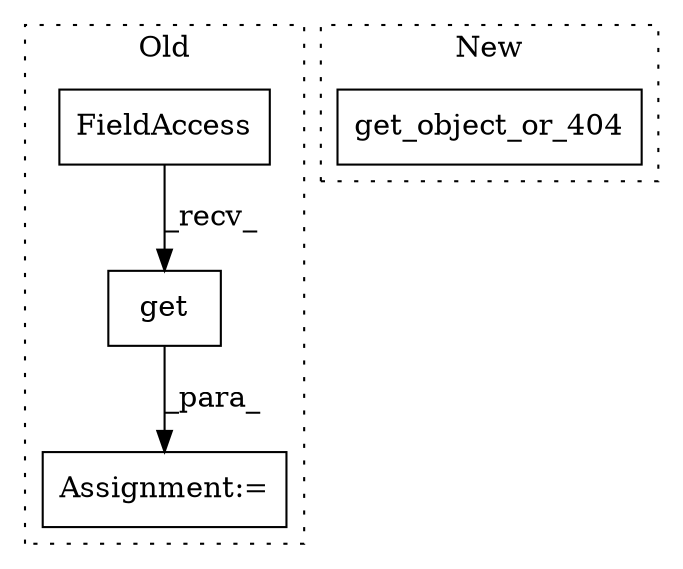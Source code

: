 digraph G {
subgraph cluster0 {
1 [label="get" a="32" s="6863,6873" l="4,1" shape="box"];
3 [label="FieldAccess" a="22" s="6846" l="16" shape="box"];
4 [label="Assignment:=" a="7" s="6845" l="1" shape="box"];
label = "Old";
style="dotted";
}
subgraph cluster1 {
2 [label="get_object_or_404" a="32" s="7726,7774" l="18,1" shape="box"];
label = "New";
style="dotted";
}
1 -> 4 [label="_para_"];
3 -> 1 [label="_recv_"];
}